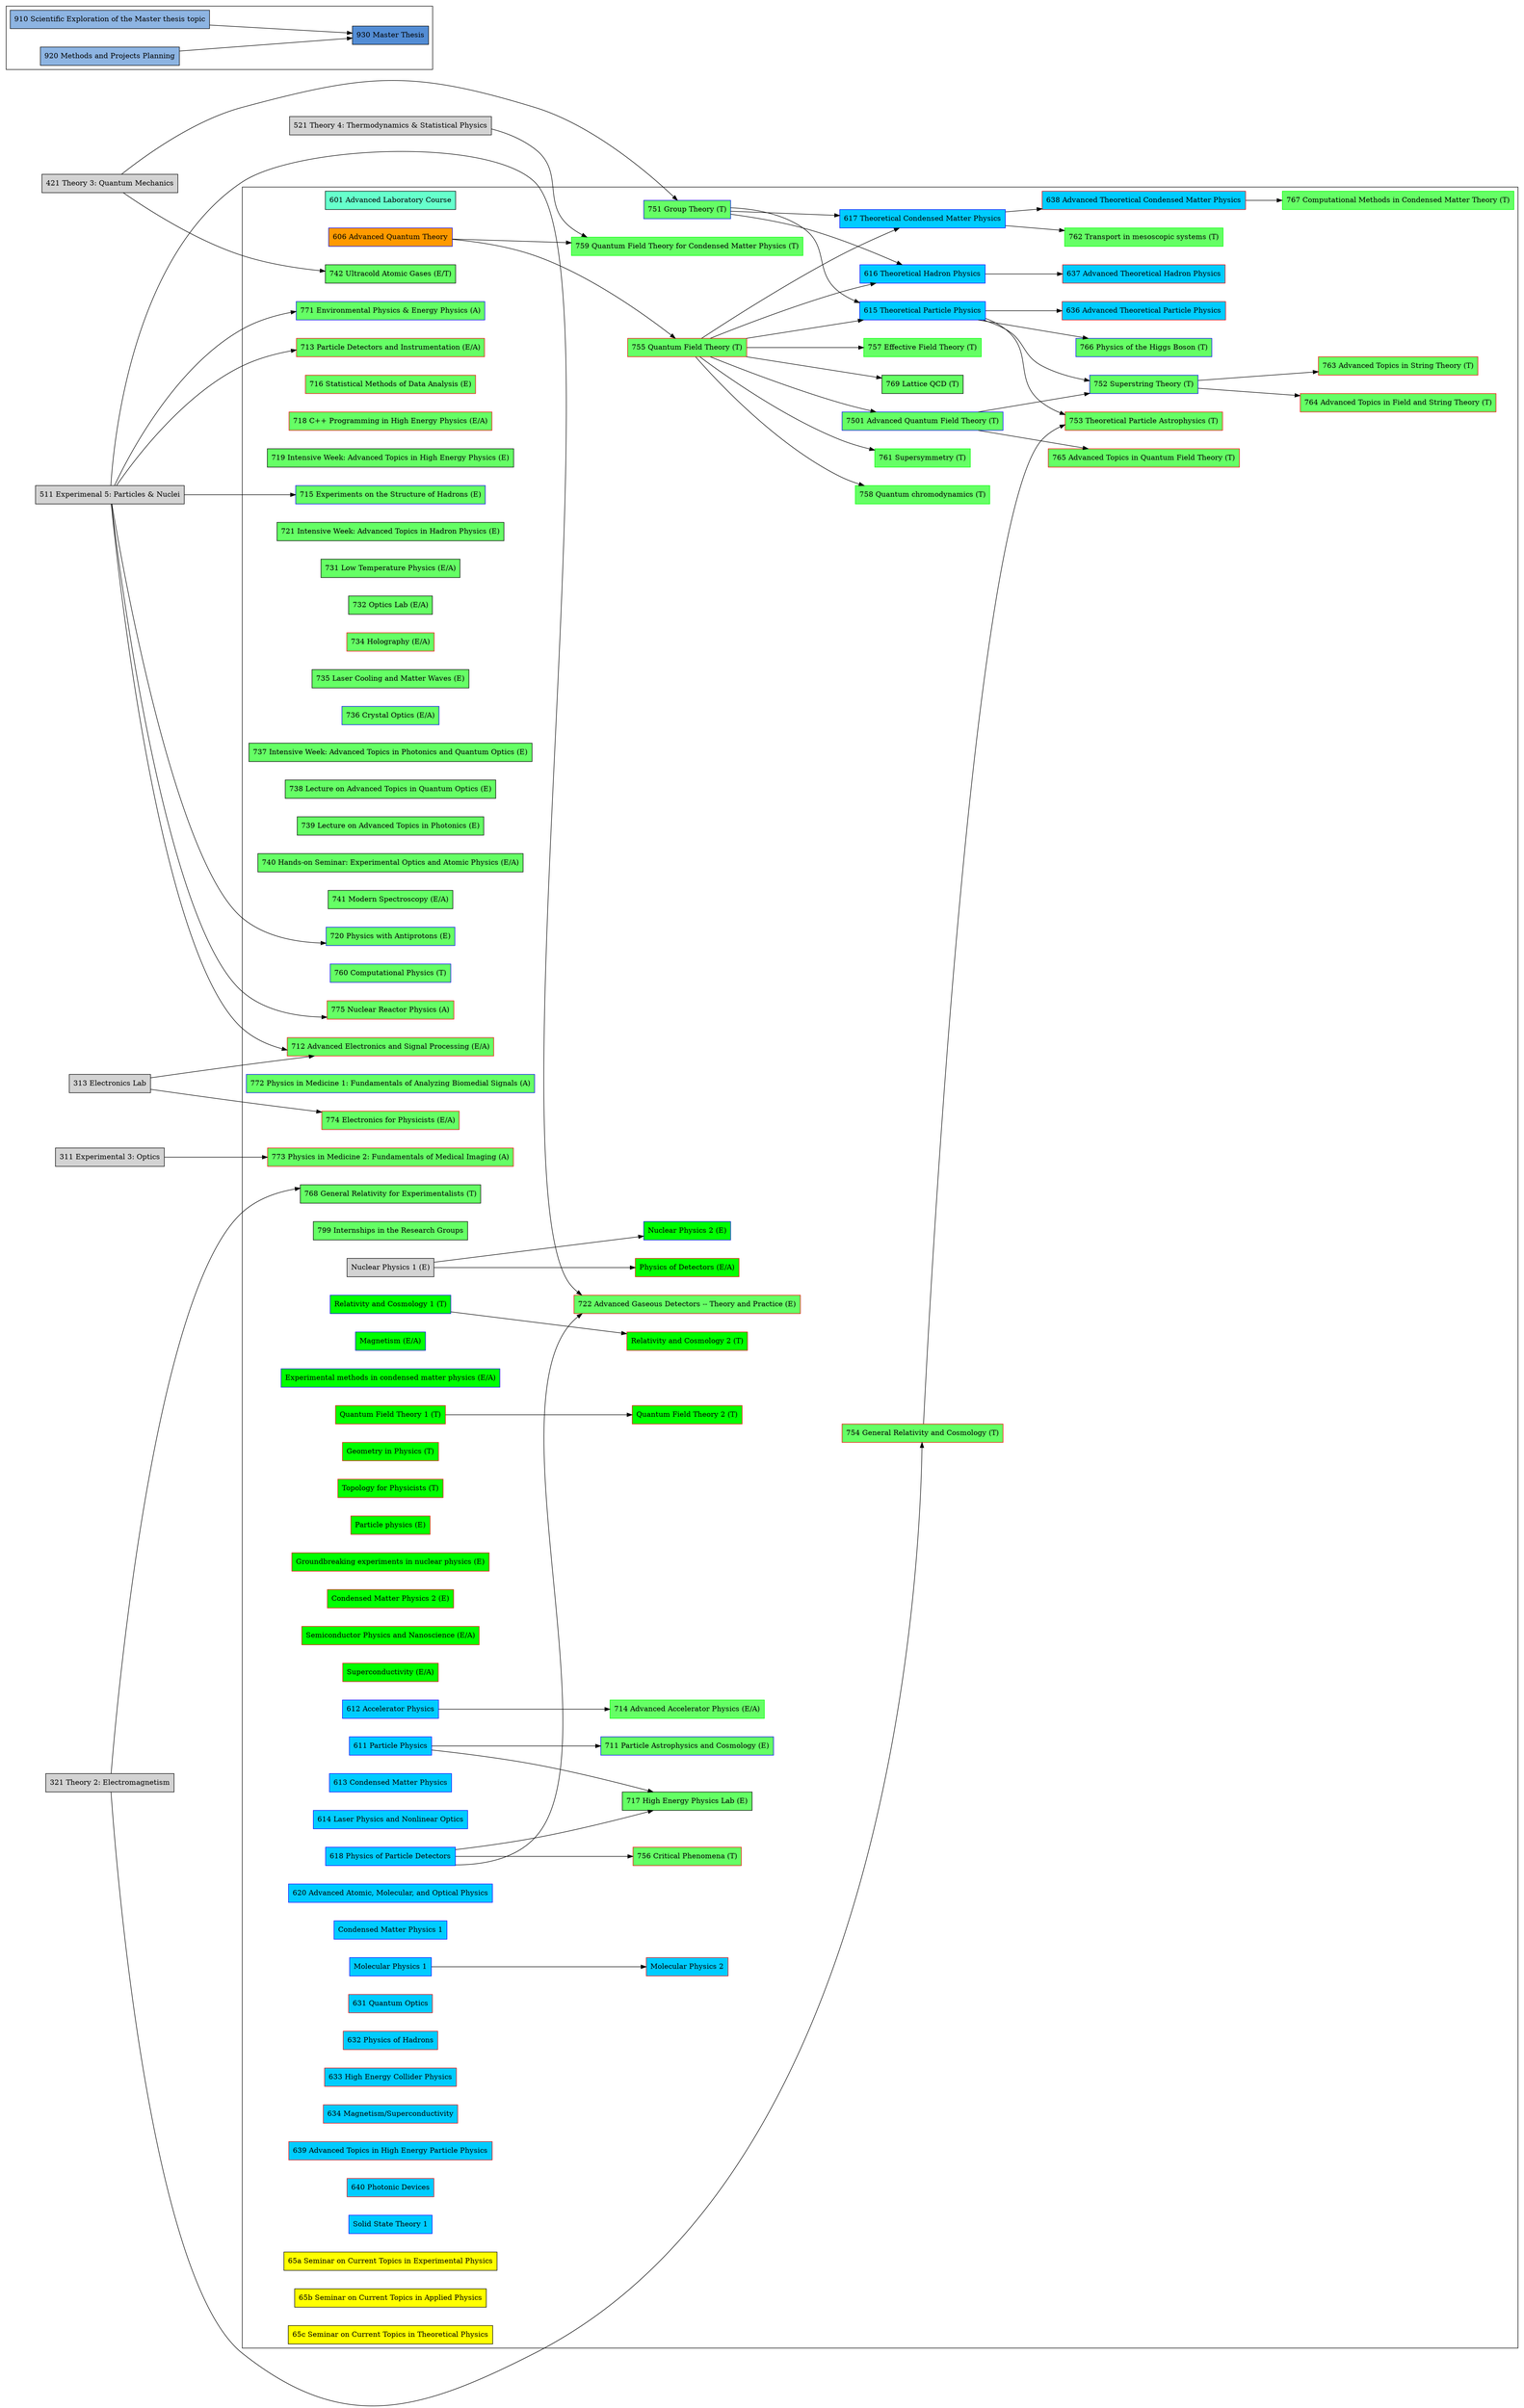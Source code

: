 // Copyright © 2015 Martin Ueding <dev@martin-ueding.de>

digraph {
    nodesep = .50
    ranksep = 1.0
    overlap = false
    splines = true
    rankdir = LR

    node [shape=box style=filled]

    {
        311 [label="311 Experimental 3: Optics"]
        313 [label="313 Electronics Lab"]
        321 [label="321 Theory 2: Electromagnetism"]
        421 [label="421 Theory 3: Quantum Mechanics"]
        511 [label="511 Experimenal 5: Particles & Nuclei"]
        521 [label="521 Theory 4: Thermodynamics & Statistical Physics"]
    }

    subgraph cluster_course_phase {
        601 [label="601 Advanced Laboratory Course" fillcolor="#66FFCC"]

        {
            node[fillcolor="#FF9A00"]

            606 [label="606 Advanced Quantum Theory" color=blue]
        }

        // Elective Advanced Lectures
        {
            node[fillcolor="#65FF65"]

            711 [label="711 Particle Astrophysics and Cosmology (E)" color=blue]
            712 [label="712 Advanced Electronics and Signal Processing (E/A)" color=red]
            713 [label="713 Particle Detectors and Instrumentation (E/A)" color=red]
            714 [label="714 Advanced Accelerator Physics (E/A)" color=green]
            715 [label="715 Experiments on the Structure of Hadrons (E)" color=blue]
            716 [label="716 Statistical Methods of Data Analysis (E)" color=red]
            717 [label="717 High Energy Physics Lab (E)"]
            718 [label="718 C++ Programming in High Energy Physics (E/A)" color=red]
            719 [label="719 Intensive Week: Advanced Topics in High Energy Physics (E)"]
            720 [label="720 Physics with Antiprotons (E)" color=blue]
            721 [label="721 Intensive Week: Advanced Topics in Hadron Physics (E)"]
            722 [label="722 Advanced Gaseous Detectors -- Theory and Practice (E)" color=red]
            731 [label="731 Low Temperature Physics (E/A)"]
            732 [label="732 Optics Lab (E/A)"]
            734 [label="734 Holography (E/A)" color=red]
            735 [label="735 Laser Cooling and Matter Waves (E)"]
            736 [label="736 Crystal Optics (E/A)" color=blue]
            737 [label="737 Intensive Week: Advanced Topics in Photonics and Quantum Optics (E)"]
            738 [label="738 Lecture on Advanced Topics in Quantum Optics (E)"]
            739 [label="739 Lecture on Advanced Topics in Photonics (E)"]
            740 [label="740 Hands-on Seminar: Experimental Optics and Atomic Physics (E/A)"]
            741 [label="741 Modern Spectroscopy (E/A)"]
            742 [label="742 Ultracold Atomic Gases (E/T)"]
            7501 [label="7501 Advanced Quantum Field Theory (T)" color=blue]
            751 [label="751 Group Theory (T)" color=blue]
            752 [label="752 Superstring Theory (T)" color=blue]
            753 [label="753 Theoretical Particle Astrophysics (T)" color=red]
            754 [label="754 General Relativity and Cosmology (T)" color=red]
            755 [label="755 Quantum Field Theory (T)" color=red]
            756 [label="756 Critical Phenomena (T)" color=red]
            757 [label="757 Effective Field Theory (T)" color=green]
            758 [label="758 Quantum chromodynamics (T)" color=green]
            759 [label="759 Quantum Field Theory for Condensed Matter Physics (T)" color=green]
            760 [label="760 Computational Physics (T)" color=blue]
            761 [label="761 Supersymmetry (T)" color=green]
            762 [label="762 Transport in mesoscopic systems (T)" color=green]
            763 [label="763 Advanced Topics in String Theory (T)" color=red]
            764 [label="764 Advanced Topics in Field and String Theory (T)" color=red]
            765 [label="765 Advanced Topics in Quantum Field Theory (T)" color=red]
            766 [label="766 Physics of the Higgs Boson (T)" color=blue]
            767 [label="767 Computational Methods in Condensed Matter Theory (T)" color=green]
            768 [label="768 General Relativity for Experimentalists (T)"]
            769 [label="769 Lattice QCD (T)"]
            771 [label="771 Environmental Physics & Energy Physics (A)" color=blue]
            772 [label="772 Physics in Medicine 1: Fundamentals of Analyzing Biomedial Signals (A)" color=blue]
            773 [label="773 Physics in Medicine 2: Fundamentals of Medical Imaging (A)" color=red]
            774 [label="774 Electronics for Physicists (E/A)" color=red]
            775 [label="775 Nuclear Reactor Physics (A)" color=red]
            799 [label="799 Internships in the Research Groups"]
        }


        // Elective Advanced Lectures: BCGS Courses
        {
            "Nuclear Physics 1 (E)"
            node[fillcolor=green]
            // Winter
            {
                node[color=blue]
                "Relativity and Cosmology 1 (T)"
                "Nuclear Physics 1 (E)" -> "Nuclear Physics 2 (E)"
                "Magnetism (E/A)"
                "Experimental methods in condensed matter physics (E/A)"
            }
            // Summer
            {
                node[color=red]
                "Relativity and Cosmology 1 (T)" -> "Relativity and Cosmology 2 (T)"
                "Quantum Field Theory 1 (T)" -> "Quantum Field Theory 2 (T)"
                "Geometry in Physics (T)"
                "Topology for Physicists (T)"
                "Nuclear Physics 1 (E)" -> "Physics of Detectors (E/A)"
                "Particle physics (E)"
                "Groundbreaking experiments in nuclear physics (E)"
                "Condensed Matter Physics 2 (E)"
                "Semiconductor Physics and Nanoscience (E/A)"
                "Superconductivity (E/A)"
            }
        }

        // Specialization: Experimental Physics
        {
            node[fillcolor="#00CCFF" color=blue]

            611 [label="611 Particle Physics"]
            612 [label="612 Accelerator Physics"]
            613 [label="613 Condensed Matter Physics"]
            614 [label="614 Laser Physics and Nonlinear Optics"]
            618 [label="618 Physics of Particle Detectors"]
            620 [label="620 Advanced Atomic, Molecular, and Optical Physics"]
            CondMatter1 [label="Condensed Matter Physics 1"]
            MolPhys1 [label="Molecular Physics 1"]

        }

        // Specialization: Advanced Experimental Physics
        {
            node[fillcolor="#00CCFF", color=red]

            631 [label="631 Quantum Optics"]
            632 [label="632 Physics of Hadrons"]
            633 [label="633 High Energy Collider Physics"]
            634 [label="634 Magnetism/Superconductivity"]
            639 [label="639 Advanced Topics in High Energy Particle Physics"]
            640 [label="640 Photonic Devices"]
            MolPhys2 [label="Molecular Physics 2"]
        }

        // Specialization: Theoretical Physics
        {
            node[fillcolor="#00CCFF"]

            615 [label="615 Theoretical Particle Physics" color=blue]
            616 [label="616 Theoretical Hadron Physics" color=blue]
            617 [label="617 Theoretical Condensed Matter Physics" color=blue]
            TheoSolidSt [label="Solid State Theory 1" color=blue]
        }

        // Specialization: Advanced Theoretical Physics
        {
            node[fillcolor="#00CCFF"]

            636 [label="636 Advanced Theoretical Particle Physics" color=red]
            637 [label="637 Advanced Theoretical Hadron Physics" color=red]
            638 [label="638 Advanced Theoretical Condensed Matter Physics" color=red]
        }


        // Seminar
        {
            node[fillcolor="#FFFF00"]

            "65a" [label="65a Seminar on Current Topics in Experimental Physics"]
            "65b" [label="65b Seminar on Current Topics in Applied Physics"]
            "65c" [label="65c Seminar on Current Topics in Theoretical Physics"]
        }
    }

    subgraph cluster_research_phase {
        // Thesis Preparation
        {
            node[fillcolor="#8DB4E2"]

            910 [label="910 Scientific Exploration of the Master thesis topic"]
            920 [label="920 Methods and Projects Planning"]
        }

        // Thesis
        {
            node[fillcolor="#538DD5"]

            930 [label="930 Master Thesis"]
        }

        910, 920 -> 930
    }

    755, 751 -> 615
    755, 751 -> 616
    755, 751 -> 617

    615 -> 636
    616 -> 637
    617 -> 638

    611 -> 711
    511 -> 715
    611, 618 -> 717
    511 -> 720
    511, 618 -> 722
    313, 511 -> 712
    511 -> 713
    612 -> 714
    511 -> 771
    311 -> 773
    313 -> 774
    511 -> 775
    421 -> 742
    421 -> 751
    7501, 615 -> 752
    754, 615 -> 753
    321 -> 754
    606 -> 755
    618 -> 756
    755 -> 757
    755 -> 758
    606, 521 -> 759
    755 -> 761
    617 -> 762
    752 -> 763
    752 -> 764
    7501 -> 765
    615 -> 766
    755 -> 7501
    638 -> 767
    321 -> 768
    755 -> 769

    MolPhys1 -> MolPhys2
}

// vim: autoindent
